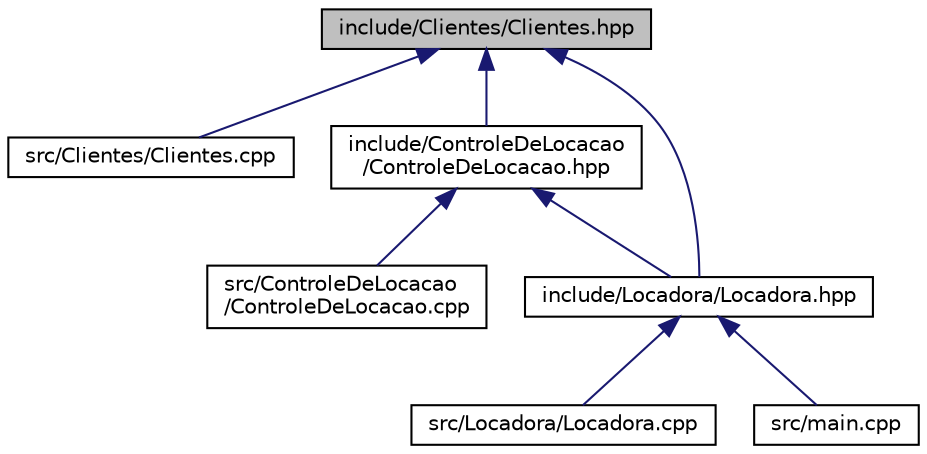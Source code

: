 digraph "include/Clientes/Clientes.hpp"
{
 // LATEX_PDF_SIZE
  edge [fontname="Helvetica",fontsize="10",labelfontname="Helvetica",labelfontsize="10"];
  node [fontname="Helvetica",fontsize="10",shape=record];
  Node1 [label="include/Clientes/Clientes.hpp",height=0.2,width=0.4,color="black", fillcolor="grey75", style="filled", fontcolor="black",tooltip=" "];
  Node1 -> Node2 [dir="back",color="midnightblue",fontsize="10",style="solid",fontname="Helvetica"];
  Node2 [label="src/Clientes/Clientes.cpp",height=0.2,width=0.4,color="black", fillcolor="white", style="filled",URL="$Clientes_8cpp.html",tooltip=" "];
  Node1 -> Node3 [dir="back",color="midnightblue",fontsize="10",style="solid",fontname="Helvetica"];
  Node3 [label="include/ControleDeLocacao\l/ControleDeLocacao.hpp",height=0.2,width=0.4,color="black", fillcolor="white", style="filled",URL="$ControleDeLocacao_8hpp.html",tooltip=" "];
  Node3 -> Node4 [dir="back",color="midnightblue",fontsize="10",style="solid",fontname="Helvetica"];
  Node4 [label="src/ControleDeLocacao\l/ControleDeLocacao.cpp",height=0.2,width=0.4,color="black", fillcolor="white", style="filled",URL="$ControleDeLocacao_8cpp.html",tooltip=" "];
  Node3 -> Node5 [dir="back",color="midnightblue",fontsize="10",style="solid",fontname="Helvetica"];
  Node5 [label="include/Locadora/Locadora.hpp",height=0.2,width=0.4,color="black", fillcolor="white", style="filled",URL="$Locadora_8hpp.html",tooltip=" "];
  Node5 -> Node6 [dir="back",color="midnightblue",fontsize="10",style="solid",fontname="Helvetica"];
  Node6 [label="src/Locadora/Locadora.cpp",height=0.2,width=0.4,color="black", fillcolor="white", style="filled",URL="$Locadora_8cpp.html",tooltip=" "];
  Node5 -> Node7 [dir="back",color="midnightblue",fontsize="10",style="solid",fontname="Helvetica"];
  Node7 [label="src/main.cpp",height=0.2,width=0.4,color="black", fillcolor="white", style="filled",URL="$main_8cpp.html",tooltip=" "];
  Node1 -> Node5 [dir="back",color="midnightblue",fontsize="10",style="solid",fontname="Helvetica"];
}
